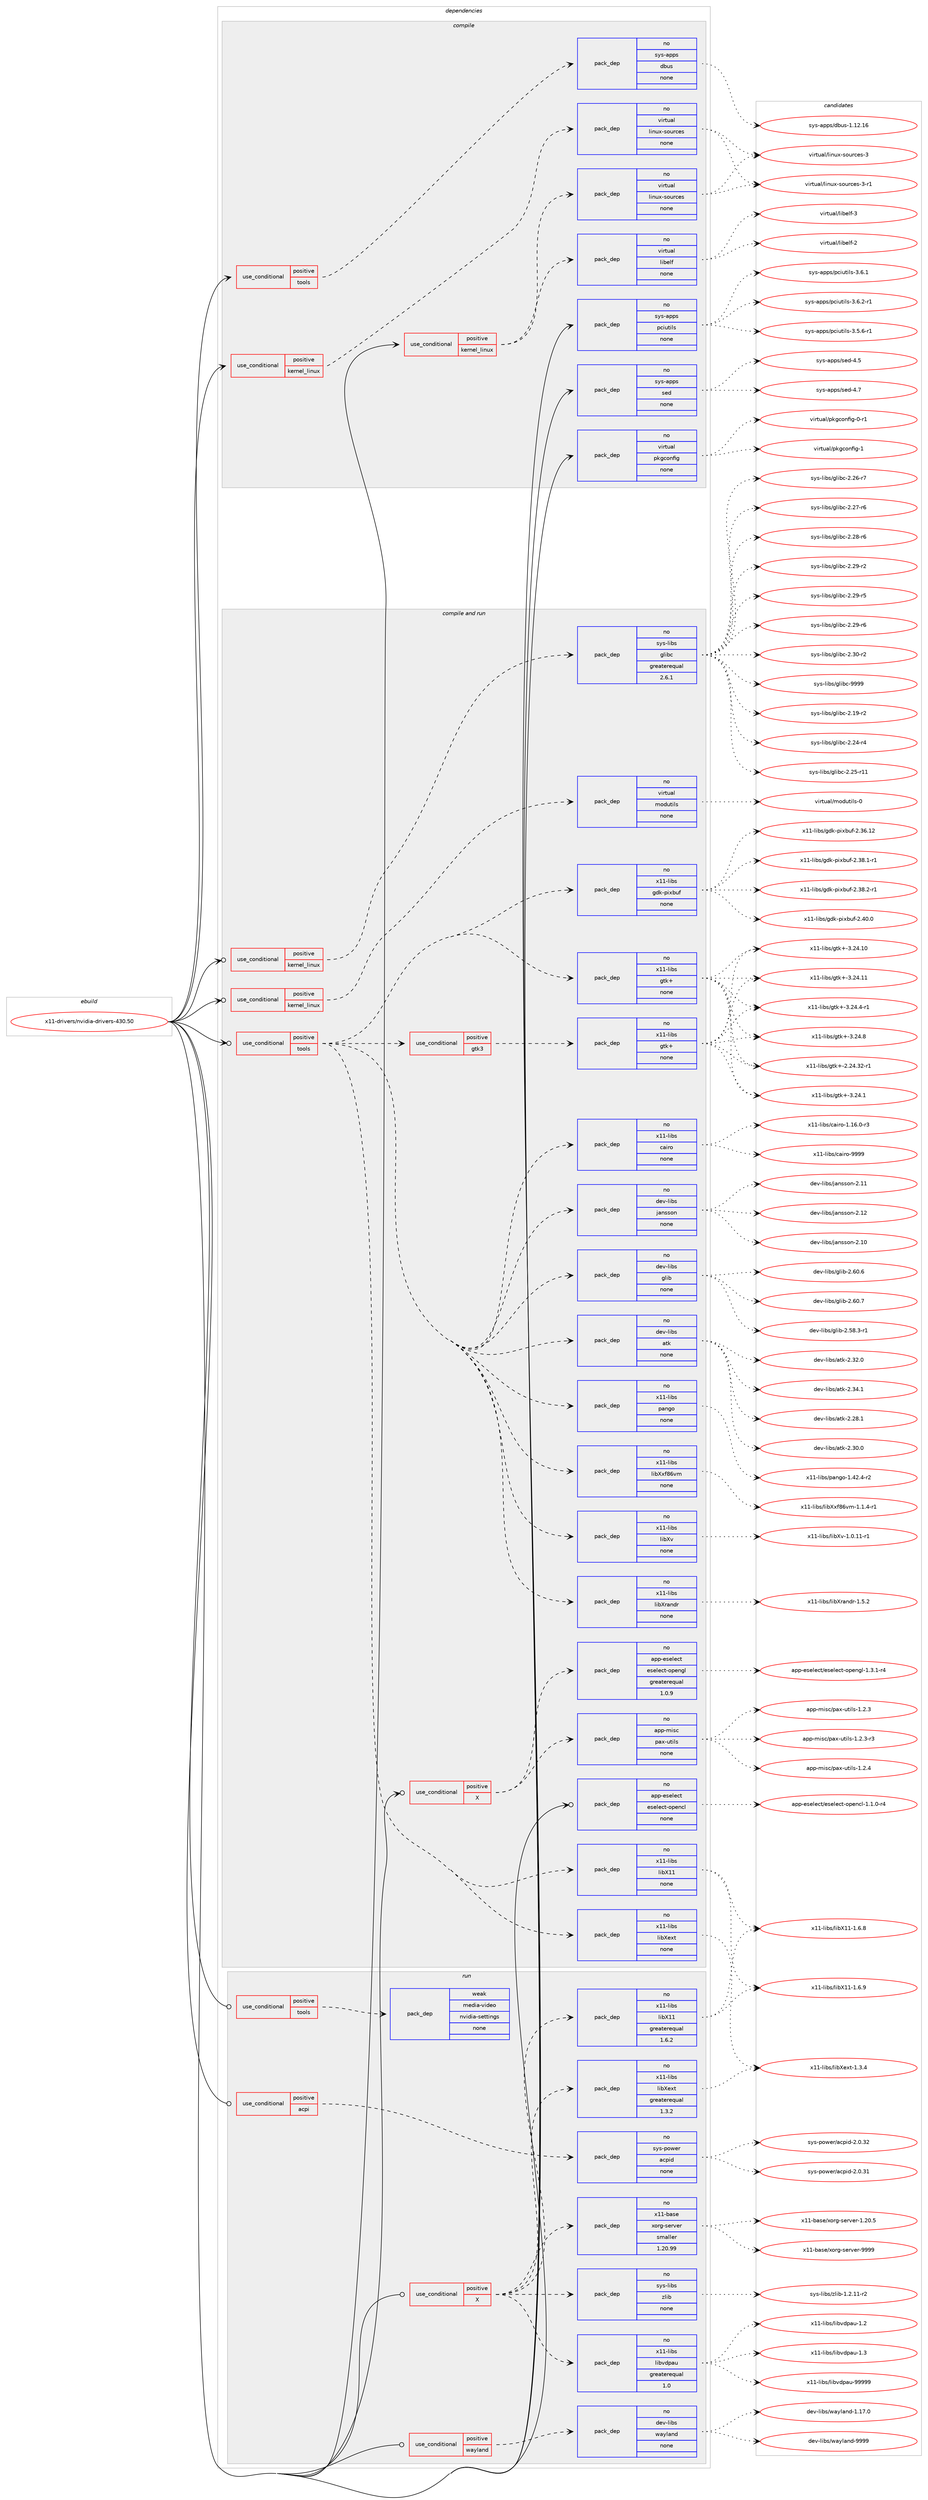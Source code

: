 digraph prolog {

# *************
# Graph options
# *************

newrank=true;
concentrate=true;
compound=true;
graph [rankdir=LR,fontname=Helvetica,fontsize=10,ranksep=1.5];#, ranksep=2.5, nodesep=0.2];
edge  [arrowhead=vee];
node  [fontname=Helvetica,fontsize=10];

# **********
# The ebuild
# **********

subgraph cluster_leftcol {
color=gray;
rank=same;
label=<<i>ebuild</i>>;
id [label="x11-drivers/nvidia-drivers-430.50", color=red, width=4, href="../x11-drivers/nvidia-drivers-430.50.svg"];
}

# ****************
# The dependencies
# ****************

subgraph cluster_midcol {
color=gray;
label=<<i>dependencies</i>>;
subgraph cluster_compile {
fillcolor="#eeeeee";
style=filled;
label=<<i>compile</i>>;
subgraph cond219020 {
dependency914006 [label=<<TABLE BORDER="0" CELLBORDER="1" CELLSPACING="0" CELLPADDING="4"><TR><TD ROWSPAN="3" CELLPADDING="10">use_conditional</TD></TR><TR><TD>positive</TD></TR><TR><TD>kernel_linux</TD></TR></TABLE>>, shape=none, color=red];
subgraph pack678482 {
dependency914007 [label=<<TABLE BORDER="0" CELLBORDER="1" CELLSPACING="0" CELLPADDING="4" WIDTH="220"><TR><TD ROWSPAN="6" CELLPADDING="30">pack_dep</TD></TR><TR><TD WIDTH="110">no</TD></TR><TR><TD>virtual</TD></TR><TR><TD>linux-sources</TD></TR><TR><TD>none</TD></TR><TR><TD></TD></TR></TABLE>>, shape=none, color=blue];
}
dependency914006:e -> dependency914007:w [weight=20,style="dashed",arrowhead="vee"];
}
id:e -> dependency914006:w [weight=20,style="solid",arrowhead="vee"];
subgraph cond219021 {
dependency914008 [label=<<TABLE BORDER="0" CELLBORDER="1" CELLSPACING="0" CELLPADDING="4"><TR><TD ROWSPAN="3" CELLPADDING="10">use_conditional</TD></TR><TR><TD>positive</TD></TR><TR><TD>kernel_linux</TD></TR></TABLE>>, shape=none, color=red];
subgraph pack678483 {
dependency914009 [label=<<TABLE BORDER="0" CELLBORDER="1" CELLSPACING="0" CELLPADDING="4" WIDTH="220"><TR><TD ROWSPAN="6" CELLPADDING="30">pack_dep</TD></TR><TR><TD WIDTH="110">no</TD></TR><TR><TD>virtual</TD></TR><TR><TD>linux-sources</TD></TR><TR><TD>none</TD></TR><TR><TD></TD></TR></TABLE>>, shape=none, color=blue];
}
dependency914008:e -> dependency914009:w [weight=20,style="dashed",arrowhead="vee"];
subgraph pack678484 {
dependency914010 [label=<<TABLE BORDER="0" CELLBORDER="1" CELLSPACING="0" CELLPADDING="4" WIDTH="220"><TR><TD ROWSPAN="6" CELLPADDING="30">pack_dep</TD></TR><TR><TD WIDTH="110">no</TD></TR><TR><TD>virtual</TD></TR><TR><TD>libelf</TD></TR><TR><TD>none</TD></TR><TR><TD></TD></TR></TABLE>>, shape=none, color=blue];
}
dependency914008:e -> dependency914010:w [weight=20,style="dashed",arrowhead="vee"];
}
id:e -> dependency914008:w [weight=20,style="solid",arrowhead="vee"];
subgraph cond219022 {
dependency914011 [label=<<TABLE BORDER="0" CELLBORDER="1" CELLSPACING="0" CELLPADDING="4"><TR><TD ROWSPAN="3" CELLPADDING="10">use_conditional</TD></TR><TR><TD>positive</TD></TR><TR><TD>tools</TD></TR></TABLE>>, shape=none, color=red];
subgraph pack678485 {
dependency914012 [label=<<TABLE BORDER="0" CELLBORDER="1" CELLSPACING="0" CELLPADDING="4" WIDTH="220"><TR><TD ROWSPAN="6" CELLPADDING="30">pack_dep</TD></TR><TR><TD WIDTH="110">no</TD></TR><TR><TD>sys-apps</TD></TR><TR><TD>dbus</TD></TR><TR><TD>none</TD></TR><TR><TD></TD></TR></TABLE>>, shape=none, color=blue];
}
dependency914011:e -> dependency914012:w [weight=20,style="dashed",arrowhead="vee"];
}
id:e -> dependency914011:w [weight=20,style="solid",arrowhead="vee"];
subgraph pack678486 {
dependency914013 [label=<<TABLE BORDER="0" CELLBORDER="1" CELLSPACING="0" CELLPADDING="4" WIDTH="220"><TR><TD ROWSPAN="6" CELLPADDING="30">pack_dep</TD></TR><TR><TD WIDTH="110">no</TD></TR><TR><TD>sys-apps</TD></TR><TR><TD>pciutils</TD></TR><TR><TD>none</TD></TR><TR><TD></TD></TR></TABLE>>, shape=none, color=blue];
}
id:e -> dependency914013:w [weight=20,style="solid",arrowhead="vee"];
subgraph pack678487 {
dependency914014 [label=<<TABLE BORDER="0" CELLBORDER="1" CELLSPACING="0" CELLPADDING="4" WIDTH="220"><TR><TD ROWSPAN="6" CELLPADDING="30">pack_dep</TD></TR><TR><TD WIDTH="110">no</TD></TR><TR><TD>sys-apps</TD></TR><TR><TD>sed</TD></TR><TR><TD>none</TD></TR><TR><TD></TD></TR></TABLE>>, shape=none, color=blue];
}
id:e -> dependency914014:w [weight=20,style="solid",arrowhead="vee"];
subgraph pack678488 {
dependency914015 [label=<<TABLE BORDER="0" CELLBORDER="1" CELLSPACING="0" CELLPADDING="4" WIDTH="220"><TR><TD ROWSPAN="6" CELLPADDING="30">pack_dep</TD></TR><TR><TD WIDTH="110">no</TD></TR><TR><TD>virtual</TD></TR><TR><TD>pkgconfig</TD></TR><TR><TD>none</TD></TR><TR><TD></TD></TR></TABLE>>, shape=none, color=blue];
}
id:e -> dependency914015:w [weight=20,style="solid",arrowhead="vee"];
}
subgraph cluster_compileandrun {
fillcolor="#eeeeee";
style=filled;
label=<<i>compile and run</i>>;
subgraph cond219023 {
dependency914016 [label=<<TABLE BORDER="0" CELLBORDER="1" CELLSPACING="0" CELLPADDING="4"><TR><TD ROWSPAN="3" CELLPADDING="10">use_conditional</TD></TR><TR><TD>positive</TD></TR><TR><TD>X</TD></TR></TABLE>>, shape=none, color=red];
subgraph pack678489 {
dependency914017 [label=<<TABLE BORDER="0" CELLBORDER="1" CELLSPACING="0" CELLPADDING="4" WIDTH="220"><TR><TD ROWSPAN="6" CELLPADDING="30">pack_dep</TD></TR><TR><TD WIDTH="110">no</TD></TR><TR><TD>app-eselect</TD></TR><TR><TD>eselect-opengl</TD></TR><TR><TD>greaterequal</TD></TR><TR><TD>1.0.9</TD></TR></TABLE>>, shape=none, color=blue];
}
dependency914016:e -> dependency914017:w [weight=20,style="dashed",arrowhead="vee"];
subgraph pack678490 {
dependency914018 [label=<<TABLE BORDER="0" CELLBORDER="1" CELLSPACING="0" CELLPADDING="4" WIDTH="220"><TR><TD ROWSPAN="6" CELLPADDING="30">pack_dep</TD></TR><TR><TD WIDTH="110">no</TD></TR><TR><TD>app-misc</TD></TR><TR><TD>pax-utils</TD></TR><TR><TD>none</TD></TR><TR><TD></TD></TR></TABLE>>, shape=none, color=blue];
}
dependency914016:e -> dependency914018:w [weight=20,style="dashed",arrowhead="vee"];
}
id:e -> dependency914016:w [weight=20,style="solid",arrowhead="odotvee"];
subgraph cond219024 {
dependency914019 [label=<<TABLE BORDER="0" CELLBORDER="1" CELLSPACING="0" CELLPADDING="4"><TR><TD ROWSPAN="3" CELLPADDING="10">use_conditional</TD></TR><TR><TD>positive</TD></TR><TR><TD>kernel_linux</TD></TR></TABLE>>, shape=none, color=red];
subgraph pack678491 {
dependency914020 [label=<<TABLE BORDER="0" CELLBORDER="1" CELLSPACING="0" CELLPADDING="4" WIDTH="220"><TR><TD ROWSPAN="6" CELLPADDING="30">pack_dep</TD></TR><TR><TD WIDTH="110">no</TD></TR><TR><TD>sys-libs</TD></TR><TR><TD>glibc</TD></TR><TR><TD>greaterequal</TD></TR><TR><TD>2.6.1</TD></TR></TABLE>>, shape=none, color=blue];
}
dependency914019:e -> dependency914020:w [weight=20,style="dashed",arrowhead="vee"];
}
id:e -> dependency914019:w [weight=20,style="solid",arrowhead="odotvee"];
subgraph cond219025 {
dependency914021 [label=<<TABLE BORDER="0" CELLBORDER="1" CELLSPACING="0" CELLPADDING="4"><TR><TD ROWSPAN="3" CELLPADDING="10">use_conditional</TD></TR><TR><TD>positive</TD></TR><TR><TD>kernel_linux</TD></TR></TABLE>>, shape=none, color=red];
subgraph pack678492 {
dependency914022 [label=<<TABLE BORDER="0" CELLBORDER="1" CELLSPACING="0" CELLPADDING="4" WIDTH="220"><TR><TD ROWSPAN="6" CELLPADDING="30">pack_dep</TD></TR><TR><TD WIDTH="110">no</TD></TR><TR><TD>virtual</TD></TR><TR><TD>modutils</TD></TR><TR><TD>none</TD></TR><TR><TD></TD></TR></TABLE>>, shape=none, color=blue];
}
dependency914021:e -> dependency914022:w [weight=20,style="dashed",arrowhead="vee"];
}
id:e -> dependency914021:w [weight=20,style="solid",arrowhead="odotvee"];
subgraph cond219026 {
dependency914023 [label=<<TABLE BORDER="0" CELLBORDER="1" CELLSPACING="0" CELLPADDING="4"><TR><TD ROWSPAN="3" CELLPADDING="10">use_conditional</TD></TR><TR><TD>positive</TD></TR><TR><TD>tools</TD></TR></TABLE>>, shape=none, color=red];
subgraph pack678493 {
dependency914024 [label=<<TABLE BORDER="0" CELLBORDER="1" CELLSPACING="0" CELLPADDING="4" WIDTH="220"><TR><TD ROWSPAN="6" CELLPADDING="30">pack_dep</TD></TR><TR><TD WIDTH="110">no</TD></TR><TR><TD>dev-libs</TD></TR><TR><TD>atk</TD></TR><TR><TD>none</TD></TR><TR><TD></TD></TR></TABLE>>, shape=none, color=blue];
}
dependency914023:e -> dependency914024:w [weight=20,style="dashed",arrowhead="vee"];
subgraph pack678494 {
dependency914025 [label=<<TABLE BORDER="0" CELLBORDER="1" CELLSPACING="0" CELLPADDING="4" WIDTH="220"><TR><TD ROWSPAN="6" CELLPADDING="30">pack_dep</TD></TR><TR><TD WIDTH="110">no</TD></TR><TR><TD>dev-libs</TD></TR><TR><TD>glib</TD></TR><TR><TD>none</TD></TR><TR><TD></TD></TR></TABLE>>, shape=none, color=blue];
}
dependency914023:e -> dependency914025:w [weight=20,style="dashed",arrowhead="vee"];
subgraph pack678495 {
dependency914026 [label=<<TABLE BORDER="0" CELLBORDER="1" CELLSPACING="0" CELLPADDING="4" WIDTH="220"><TR><TD ROWSPAN="6" CELLPADDING="30">pack_dep</TD></TR><TR><TD WIDTH="110">no</TD></TR><TR><TD>dev-libs</TD></TR><TR><TD>jansson</TD></TR><TR><TD>none</TD></TR><TR><TD></TD></TR></TABLE>>, shape=none, color=blue];
}
dependency914023:e -> dependency914026:w [weight=20,style="dashed",arrowhead="vee"];
subgraph cond219027 {
dependency914027 [label=<<TABLE BORDER="0" CELLBORDER="1" CELLSPACING="0" CELLPADDING="4"><TR><TD ROWSPAN="3" CELLPADDING="10">use_conditional</TD></TR><TR><TD>positive</TD></TR><TR><TD>gtk3</TD></TR></TABLE>>, shape=none, color=red];
subgraph pack678496 {
dependency914028 [label=<<TABLE BORDER="0" CELLBORDER="1" CELLSPACING="0" CELLPADDING="4" WIDTH="220"><TR><TD ROWSPAN="6" CELLPADDING="30">pack_dep</TD></TR><TR><TD WIDTH="110">no</TD></TR><TR><TD>x11-libs</TD></TR><TR><TD>gtk+</TD></TR><TR><TD>none</TD></TR><TR><TD></TD></TR></TABLE>>, shape=none, color=blue];
}
dependency914027:e -> dependency914028:w [weight=20,style="dashed",arrowhead="vee"];
}
dependency914023:e -> dependency914027:w [weight=20,style="dashed",arrowhead="vee"];
subgraph pack678497 {
dependency914029 [label=<<TABLE BORDER="0" CELLBORDER="1" CELLSPACING="0" CELLPADDING="4" WIDTH="220"><TR><TD ROWSPAN="6" CELLPADDING="30">pack_dep</TD></TR><TR><TD WIDTH="110">no</TD></TR><TR><TD>x11-libs</TD></TR><TR><TD>cairo</TD></TR><TR><TD>none</TD></TR><TR><TD></TD></TR></TABLE>>, shape=none, color=blue];
}
dependency914023:e -> dependency914029:w [weight=20,style="dashed",arrowhead="vee"];
subgraph pack678498 {
dependency914030 [label=<<TABLE BORDER="0" CELLBORDER="1" CELLSPACING="0" CELLPADDING="4" WIDTH="220"><TR><TD ROWSPAN="6" CELLPADDING="30">pack_dep</TD></TR><TR><TD WIDTH="110">no</TD></TR><TR><TD>x11-libs</TD></TR><TR><TD>gdk-pixbuf</TD></TR><TR><TD>none</TD></TR><TR><TD></TD></TR></TABLE>>, shape=none, color=blue];
}
dependency914023:e -> dependency914030:w [weight=20,style="dashed",arrowhead="vee"];
subgraph pack678499 {
dependency914031 [label=<<TABLE BORDER="0" CELLBORDER="1" CELLSPACING="0" CELLPADDING="4" WIDTH="220"><TR><TD ROWSPAN="6" CELLPADDING="30">pack_dep</TD></TR><TR><TD WIDTH="110">no</TD></TR><TR><TD>x11-libs</TD></TR><TR><TD>gtk+</TD></TR><TR><TD>none</TD></TR><TR><TD></TD></TR></TABLE>>, shape=none, color=blue];
}
dependency914023:e -> dependency914031:w [weight=20,style="dashed",arrowhead="vee"];
subgraph pack678500 {
dependency914032 [label=<<TABLE BORDER="0" CELLBORDER="1" CELLSPACING="0" CELLPADDING="4" WIDTH="220"><TR><TD ROWSPAN="6" CELLPADDING="30">pack_dep</TD></TR><TR><TD WIDTH="110">no</TD></TR><TR><TD>x11-libs</TD></TR><TR><TD>libX11</TD></TR><TR><TD>none</TD></TR><TR><TD></TD></TR></TABLE>>, shape=none, color=blue];
}
dependency914023:e -> dependency914032:w [weight=20,style="dashed",arrowhead="vee"];
subgraph pack678501 {
dependency914033 [label=<<TABLE BORDER="0" CELLBORDER="1" CELLSPACING="0" CELLPADDING="4" WIDTH="220"><TR><TD ROWSPAN="6" CELLPADDING="30">pack_dep</TD></TR><TR><TD WIDTH="110">no</TD></TR><TR><TD>x11-libs</TD></TR><TR><TD>libXext</TD></TR><TR><TD>none</TD></TR><TR><TD></TD></TR></TABLE>>, shape=none, color=blue];
}
dependency914023:e -> dependency914033:w [weight=20,style="dashed",arrowhead="vee"];
subgraph pack678502 {
dependency914034 [label=<<TABLE BORDER="0" CELLBORDER="1" CELLSPACING="0" CELLPADDING="4" WIDTH="220"><TR><TD ROWSPAN="6" CELLPADDING="30">pack_dep</TD></TR><TR><TD WIDTH="110">no</TD></TR><TR><TD>x11-libs</TD></TR><TR><TD>libXrandr</TD></TR><TR><TD>none</TD></TR><TR><TD></TD></TR></TABLE>>, shape=none, color=blue];
}
dependency914023:e -> dependency914034:w [weight=20,style="dashed",arrowhead="vee"];
subgraph pack678503 {
dependency914035 [label=<<TABLE BORDER="0" CELLBORDER="1" CELLSPACING="0" CELLPADDING="4" WIDTH="220"><TR><TD ROWSPAN="6" CELLPADDING="30">pack_dep</TD></TR><TR><TD WIDTH="110">no</TD></TR><TR><TD>x11-libs</TD></TR><TR><TD>libXv</TD></TR><TR><TD>none</TD></TR><TR><TD></TD></TR></TABLE>>, shape=none, color=blue];
}
dependency914023:e -> dependency914035:w [weight=20,style="dashed",arrowhead="vee"];
subgraph pack678504 {
dependency914036 [label=<<TABLE BORDER="0" CELLBORDER="1" CELLSPACING="0" CELLPADDING="4" WIDTH="220"><TR><TD ROWSPAN="6" CELLPADDING="30">pack_dep</TD></TR><TR><TD WIDTH="110">no</TD></TR><TR><TD>x11-libs</TD></TR><TR><TD>libXxf86vm</TD></TR><TR><TD>none</TD></TR><TR><TD></TD></TR></TABLE>>, shape=none, color=blue];
}
dependency914023:e -> dependency914036:w [weight=20,style="dashed",arrowhead="vee"];
subgraph pack678505 {
dependency914037 [label=<<TABLE BORDER="0" CELLBORDER="1" CELLSPACING="0" CELLPADDING="4" WIDTH="220"><TR><TD ROWSPAN="6" CELLPADDING="30">pack_dep</TD></TR><TR><TD WIDTH="110">no</TD></TR><TR><TD>x11-libs</TD></TR><TR><TD>pango</TD></TR><TR><TD>none</TD></TR><TR><TD></TD></TR></TABLE>>, shape=none, color=blue];
}
dependency914023:e -> dependency914037:w [weight=20,style="dashed",arrowhead="vee"];
}
id:e -> dependency914023:w [weight=20,style="solid",arrowhead="odotvee"];
subgraph pack678506 {
dependency914038 [label=<<TABLE BORDER="0" CELLBORDER="1" CELLSPACING="0" CELLPADDING="4" WIDTH="220"><TR><TD ROWSPAN="6" CELLPADDING="30">pack_dep</TD></TR><TR><TD WIDTH="110">no</TD></TR><TR><TD>app-eselect</TD></TR><TR><TD>eselect-opencl</TD></TR><TR><TD>none</TD></TR><TR><TD></TD></TR></TABLE>>, shape=none, color=blue];
}
id:e -> dependency914038:w [weight=20,style="solid",arrowhead="odotvee"];
}
subgraph cluster_run {
fillcolor="#eeeeee";
style=filled;
label=<<i>run</i>>;
subgraph cond219028 {
dependency914039 [label=<<TABLE BORDER="0" CELLBORDER="1" CELLSPACING="0" CELLPADDING="4"><TR><TD ROWSPAN="3" CELLPADDING="10">use_conditional</TD></TR><TR><TD>positive</TD></TR><TR><TD>X</TD></TR></TABLE>>, shape=none, color=red];
subgraph pack678507 {
dependency914040 [label=<<TABLE BORDER="0" CELLBORDER="1" CELLSPACING="0" CELLPADDING="4" WIDTH="220"><TR><TD ROWSPAN="6" CELLPADDING="30">pack_dep</TD></TR><TR><TD WIDTH="110">no</TD></TR><TR><TD>x11-base</TD></TR><TR><TD>xorg-server</TD></TR><TR><TD>smaller</TD></TR><TR><TD>1.20.99</TD></TR></TABLE>>, shape=none, color=blue];
}
dependency914039:e -> dependency914040:w [weight=20,style="dashed",arrowhead="vee"];
subgraph pack678508 {
dependency914041 [label=<<TABLE BORDER="0" CELLBORDER="1" CELLSPACING="0" CELLPADDING="4" WIDTH="220"><TR><TD ROWSPAN="6" CELLPADDING="30">pack_dep</TD></TR><TR><TD WIDTH="110">no</TD></TR><TR><TD>x11-libs</TD></TR><TR><TD>libX11</TD></TR><TR><TD>greaterequal</TD></TR><TR><TD>1.6.2</TD></TR></TABLE>>, shape=none, color=blue];
}
dependency914039:e -> dependency914041:w [weight=20,style="dashed",arrowhead="vee"];
subgraph pack678509 {
dependency914042 [label=<<TABLE BORDER="0" CELLBORDER="1" CELLSPACING="0" CELLPADDING="4" WIDTH="220"><TR><TD ROWSPAN="6" CELLPADDING="30">pack_dep</TD></TR><TR><TD WIDTH="110">no</TD></TR><TR><TD>x11-libs</TD></TR><TR><TD>libXext</TD></TR><TR><TD>greaterequal</TD></TR><TR><TD>1.3.2</TD></TR></TABLE>>, shape=none, color=blue];
}
dependency914039:e -> dependency914042:w [weight=20,style="dashed",arrowhead="vee"];
subgraph pack678510 {
dependency914043 [label=<<TABLE BORDER="0" CELLBORDER="1" CELLSPACING="0" CELLPADDING="4" WIDTH="220"><TR><TD ROWSPAN="6" CELLPADDING="30">pack_dep</TD></TR><TR><TD WIDTH="110">no</TD></TR><TR><TD>x11-libs</TD></TR><TR><TD>libvdpau</TD></TR><TR><TD>greaterequal</TD></TR><TR><TD>1.0</TD></TR></TABLE>>, shape=none, color=blue];
}
dependency914039:e -> dependency914043:w [weight=20,style="dashed",arrowhead="vee"];
subgraph pack678511 {
dependency914044 [label=<<TABLE BORDER="0" CELLBORDER="1" CELLSPACING="0" CELLPADDING="4" WIDTH="220"><TR><TD ROWSPAN="6" CELLPADDING="30">pack_dep</TD></TR><TR><TD WIDTH="110">no</TD></TR><TR><TD>sys-libs</TD></TR><TR><TD>zlib</TD></TR><TR><TD>none</TD></TR><TR><TD></TD></TR></TABLE>>, shape=none, color=blue];
}
dependency914039:e -> dependency914044:w [weight=20,style="dashed",arrowhead="vee"];
}
id:e -> dependency914039:w [weight=20,style="solid",arrowhead="odot"];
subgraph cond219029 {
dependency914045 [label=<<TABLE BORDER="0" CELLBORDER="1" CELLSPACING="0" CELLPADDING="4"><TR><TD ROWSPAN="3" CELLPADDING="10">use_conditional</TD></TR><TR><TD>positive</TD></TR><TR><TD>acpi</TD></TR></TABLE>>, shape=none, color=red];
subgraph pack678512 {
dependency914046 [label=<<TABLE BORDER="0" CELLBORDER="1" CELLSPACING="0" CELLPADDING="4" WIDTH="220"><TR><TD ROWSPAN="6" CELLPADDING="30">pack_dep</TD></TR><TR><TD WIDTH="110">no</TD></TR><TR><TD>sys-power</TD></TR><TR><TD>acpid</TD></TR><TR><TD>none</TD></TR><TR><TD></TD></TR></TABLE>>, shape=none, color=blue];
}
dependency914045:e -> dependency914046:w [weight=20,style="dashed",arrowhead="vee"];
}
id:e -> dependency914045:w [weight=20,style="solid",arrowhead="odot"];
subgraph cond219030 {
dependency914047 [label=<<TABLE BORDER="0" CELLBORDER="1" CELLSPACING="0" CELLPADDING="4"><TR><TD ROWSPAN="3" CELLPADDING="10">use_conditional</TD></TR><TR><TD>positive</TD></TR><TR><TD>tools</TD></TR></TABLE>>, shape=none, color=red];
subgraph pack678513 {
dependency914048 [label=<<TABLE BORDER="0" CELLBORDER="1" CELLSPACING="0" CELLPADDING="4" WIDTH="220"><TR><TD ROWSPAN="6" CELLPADDING="30">pack_dep</TD></TR><TR><TD WIDTH="110">weak</TD></TR><TR><TD>media-video</TD></TR><TR><TD>nvidia-settings</TD></TR><TR><TD>none</TD></TR><TR><TD></TD></TR></TABLE>>, shape=none, color=blue];
}
dependency914047:e -> dependency914048:w [weight=20,style="dashed",arrowhead="vee"];
}
id:e -> dependency914047:w [weight=20,style="solid",arrowhead="odot"];
subgraph cond219031 {
dependency914049 [label=<<TABLE BORDER="0" CELLBORDER="1" CELLSPACING="0" CELLPADDING="4"><TR><TD ROWSPAN="3" CELLPADDING="10">use_conditional</TD></TR><TR><TD>positive</TD></TR><TR><TD>wayland</TD></TR></TABLE>>, shape=none, color=red];
subgraph pack678514 {
dependency914050 [label=<<TABLE BORDER="0" CELLBORDER="1" CELLSPACING="0" CELLPADDING="4" WIDTH="220"><TR><TD ROWSPAN="6" CELLPADDING="30">pack_dep</TD></TR><TR><TD WIDTH="110">no</TD></TR><TR><TD>dev-libs</TD></TR><TR><TD>wayland</TD></TR><TR><TD>none</TD></TR><TR><TD></TD></TR></TABLE>>, shape=none, color=blue];
}
dependency914049:e -> dependency914050:w [weight=20,style="dashed",arrowhead="vee"];
}
id:e -> dependency914049:w [weight=20,style="solid",arrowhead="odot"];
}
}

# **************
# The candidates
# **************

subgraph cluster_choices {
rank=same;
color=gray;
label=<<i>candidates</i>>;

subgraph choice678482 {
color=black;
nodesep=1;
choice118105114116117971084710810511011712045115111117114991011154551 [label="virtual/linux-sources-3", color=red, width=4,href="../virtual/linux-sources-3.svg"];
choice1181051141161179710847108105110117120451151111171149910111545514511449 [label="virtual/linux-sources-3-r1", color=red, width=4,href="../virtual/linux-sources-3-r1.svg"];
dependency914007:e -> choice118105114116117971084710810511011712045115111117114991011154551:w [style=dotted,weight="100"];
dependency914007:e -> choice1181051141161179710847108105110117120451151111171149910111545514511449:w [style=dotted,weight="100"];
}
subgraph choice678483 {
color=black;
nodesep=1;
choice118105114116117971084710810511011712045115111117114991011154551 [label="virtual/linux-sources-3", color=red, width=4,href="../virtual/linux-sources-3.svg"];
choice1181051141161179710847108105110117120451151111171149910111545514511449 [label="virtual/linux-sources-3-r1", color=red, width=4,href="../virtual/linux-sources-3-r1.svg"];
dependency914009:e -> choice118105114116117971084710810511011712045115111117114991011154551:w [style=dotted,weight="100"];
dependency914009:e -> choice1181051141161179710847108105110117120451151111171149910111545514511449:w [style=dotted,weight="100"];
}
subgraph choice678484 {
color=black;
nodesep=1;
choice1181051141161179710847108105981011081024550 [label="virtual/libelf-2", color=red, width=4,href="../virtual/libelf-2.svg"];
choice1181051141161179710847108105981011081024551 [label="virtual/libelf-3", color=red, width=4,href="../virtual/libelf-3.svg"];
dependency914010:e -> choice1181051141161179710847108105981011081024550:w [style=dotted,weight="100"];
dependency914010:e -> choice1181051141161179710847108105981011081024551:w [style=dotted,weight="100"];
}
subgraph choice678485 {
color=black;
nodesep=1;
choice115121115459711211211547100981171154549464950464954 [label="sys-apps/dbus-1.12.16", color=red, width=4,href="../sys-apps/dbus-1.12.16.svg"];
dependency914012:e -> choice115121115459711211211547100981171154549464950464954:w [style=dotted,weight="100"];
}
subgraph choice678486 {
color=black;
nodesep=1;
choice115121115459711211211547112991051171161051081154551465346544511449 [label="sys-apps/pciutils-3.5.6-r1", color=red, width=4,href="../sys-apps/pciutils-3.5.6-r1.svg"];
choice11512111545971121121154711299105117116105108115455146544649 [label="sys-apps/pciutils-3.6.1", color=red, width=4,href="../sys-apps/pciutils-3.6.1.svg"];
choice115121115459711211211547112991051171161051081154551465446504511449 [label="sys-apps/pciutils-3.6.2-r1", color=red, width=4,href="../sys-apps/pciutils-3.6.2-r1.svg"];
dependency914013:e -> choice115121115459711211211547112991051171161051081154551465346544511449:w [style=dotted,weight="100"];
dependency914013:e -> choice11512111545971121121154711299105117116105108115455146544649:w [style=dotted,weight="100"];
dependency914013:e -> choice115121115459711211211547112991051171161051081154551465446504511449:w [style=dotted,weight="100"];
}
subgraph choice678487 {
color=black;
nodesep=1;
choice11512111545971121121154711510110045524653 [label="sys-apps/sed-4.5", color=red, width=4,href="../sys-apps/sed-4.5.svg"];
choice11512111545971121121154711510110045524655 [label="sys-apps/sed-4.7", color=red, width=4,href="../sys-apps/sed-4.7.svg"];
dependency914014:e -> choice11512111545971121121154711510110045524653:w [style=dotted,weight="100"];
dependency914014:e -> choice11512111545971121121154711510110045524655:w [style=dotted,weight="100"];
}
subgraph choice678488 {
color=black;
nodesep=1;
choice11810511411611797108471121071039911111010210510345484511449 [label="virtual/pkgconfig-0-r1", color=red, width=4,href="../virtual/pkgconfig-0-r1.svg"];
choice1181051141161179710847112107103991111101021051034549 [label="virtual/pkgconfig-1", color=red, width=4,href="../virtual/pkgconfig-1.svg"];
dependency914015:e -> choice11810511411611797108471121071039911111010210510345484511449:w [style=dotted,weight="100"];
dependency914015:e -> choice1181051141161179710847112107103991111101021051034549:w [style=dotted,weight="100"];
}
subgraph choice678489 {
color=black;
nodesep=1;
choice9711211245101115101108101991164710111510110810199116451111121011101031084549465146494511452 [label="app-eselect/eselect-opengl-1.3.1-r4", color=red, width=4,href="../app-eselect/eselect-opengl-1.3.1-r4.svg"];
dependency914017:e -> choice9711211245101115101108101991164710111510110810199116451111121011101031084549465146494511452:w [style=dotted,weight="100"];
}
subgraph choice678490 {
color=black;
nodesep=1;
choice971121124510910511599471129712045117116105108115454946504651 [label="app-misc/pax-utils-1.2.3", color=red, width=4,href="../app-misc/pax-utils-1.2.3.svg"];
choice9711211245109105115994711297120451171161051081154549465046514511451 [label="app-misc/pax-utils-1.2.3-r3", color=red, width=4,href="../app-misc/pax-utils-1.2.3-r3.svg"];
choice971121124510910511599471129712045117116105108115454946504652 [label="app-misc/pax-utils-1.2.4", color=red, width=4,href="../app-misc/pax-utils-1.2.4.svg"];
dependency914018:e -> choice971121124510910511599471129712045117116105108115454946504651:w [style=dotted,weight="100"];
dependency914018:e -> choice9711211245109105115994711297120451171161051081154549465046514511451:w [style=dotted,weight="100"];
dependency914018:e -> choice971121124510910511599471129712045117116105108115454946504652:w [style=dotted,weight="100"];
}
subgraph choice678491 {
color=black;
nodesep=1;
choice115121115451081059811547103108105989945504649574511450 [label="sys-libs/glibc-2.19-r2", color=red, width=4,href="../sys-libs/glibc-2.19-r2.svg"];
choice115121115451081059811547103108105989945504650524511452 [label="sys-libs/glibc-2.24-r4", color=red, width=4,href="../sys-libs/glibc-2.24-r4.svg"];
choice11512111545108105981154710310810598994550465053451144949 [label="sys-libs/glibc-2.25-r11", color=red, width=4,href="../sys-libs/glibc-2.25-r11.svg"];
choice115121115451081059811547103108105989945504650544511455 [label="sys-libs/glibc-2.26-r7", color=red, width=4,href="../sys-libs/glibc-2.26-r7.svg"];
choice115121115451081059811547103108105989945504650554511454 [label="sys-libs/glibc-2.27-r6", color=red, width=4,href="../sys-libs/glibc-2.27-r6.svg"];
choice115121115451081059811547103108105989945504650564511454 [label="sys-libs/glibc-2.28-r6", color=red, width=4,href="../sys-libs/glibc-2.28-r6.svg"];
choice115121115451081059811547103108105989945504650574511450 [label="sys-libs/glibc-2.29-r2", color=red, width=4,href="../sys-libs/glibc-2.29-r2.svg"];
choice115121115451081059811547103108105989945504650574511453 [label="sys-libs/glibc-2.29-r5", color=red, width=4,href="../sys-libs/glibc-2.29-r5.svg"];
choice115121115451081059811547103108105989945504650574511454 [label="sys-libs/glibc-2.29-r6", color=red, width=4,href="../sys-libs/glibc-2.29-r6.svg"];
choice115121115451081059811547103108105989945504651484511450 [label="sys-libs/glibc-2.30-r2", color=red, width=4,href="../sys-libs/glibc-2.30-r2.svg"];
choice11512111545108105981154710310810598994557575757 [label="sys-libs/glibc-9999", color=red, width=4,href="../sys-libs/glibc-9999.svg"];
dependency914020:e -> choice115121115451081059811547103108105989945504649574511450:w [style=dotted,weight="100"];
dependency914020:e -> choice115121115451081059811547103108105989945504650524511452:w [style=dotted,weight="100"];
dependency914020:e -> choice11512111545108105981154710310810598994550465053451144949:w [style=dotted,weight="100"];
dependency914020:e -> choice115121115451081059811547103108105989945504650544511455:w [style=dotted,weight="100"];
dependency914020:e -> choice115121115451081059811547103108105989945504650554511454:w [style=dotted,weight="100"];
dependency914020:e -> choice115121115451081059811547103108105989945504650564511454:w [style=dotted,weight="100"];
dependency914020:e -> choice115121115451081059811547103108105989945504650574511450:w [style=dotted,weight="100"];
dependency914020:e -> choice115121115451081059811547103108105989945504650574511453:w [style=dotted,weight="100"];
dependency914020:e -> choice115121115451081059811547103108105989945504650574511454:w [style=dotted,weight="100"];
dependency914020:e -> choice115121115451081059811547103108105989945504651484511450:w [style=dotted,weight="100"];
dependency914020:e -> choice11512111545108105981154710310810598994557575757:w [style=dotted,weight="100"];
}
subgraph choice678492 {
color=black;
nodesep=1;
choice11810511411611797108471091111001171161051081154548 [label="virtual/modutils-0", color=red, width=4,href="../virtual/modutils-0.svg"];
dependency914022:e -> choice11810511411611797108471091111001171161051081154548:w [style=dotted,weight="100"];
}
subgraph choice678493 {
color=black;
nodesep=1;
choice1001011184510810598115479711610745504650564649 [label="dev-libs/atk-2.28.1", color=red, width=4,href="../dev-libs/atk-2.28.1.svg"];
choice1001011184510810598115479711610745504651484648 [label="dev-libs/atk-2.30.0", color=red, width=4,href="../dev-libs/atk-2.30.0.svg"];
choice1001011184510810598115479711610745504651504648 [label="dev-libs/atk-2.32.0", color=red, width=4,href="../dev-libs/atk-2.32.0.svg"];
choice1001011184510810598115479711610745504651524649 [label="dev-libs/atk-2.34.1", color=red, width=4,href="../dev-libs/atk-2.34.1.svg"];
dependency914024:e -> choice1001011184510810598115479711610745504650564649:w [style=dotted,weight="100"];
dependency914024:e -> choice1001011184510810598115479711610745504651484648:w [style=dotted,weight="100"];
dependency914024:e -> choice1001011184510810598115479711610745504651504648:w [style=dotted,weight="100"];
dependency914024:e -> choice1001011184510810598115479711610745504651524649:w [style=dotted,weight="100"];
}
subgraph choice678494 {
color=black;
nodesep=1;
choice10010111845108105981154710310810598455046535646514511449 [label="dev-libs/glib-2.58.3-r1", color=red, width=4,href="../dev-libs/glib-2.58.3-r1.svg"];
choice1001011184510810598115471031081059845504654484654 [label="dev-libs/glib-2.60.6", color=red, width=4,href="../dev-libs/glib-2.60.6.svg"];
choice1001011184510810598115471031081059845504654484655 [label="dev-libs/glib-2.60.7", color=red, width=4,href="../dev-libs/glib-2.60.7.svg"];
dependency914025:e -> choice10010111845108105981154710310810598455046535646514511449:w [style=dotted,weight="100"];
dependency914025:e -> choice1001011184510810598115471031081059845504654484654:w [style=dotted,weight="100"];
dependency914025:e -> choice1001011184510810598115471031081059845504654484655:w [style=dotted,weight="100"];
}
subgraph choice678495 {
color=black;
nodesep=1;
choice100101118451081059811547106971101151151111104550464948 [label="dev-libs/jansson-2.10", color=red, width=4,href="../dev-libs/jansson-2.10.svg"];
choice100101118451081059811547106971101151151111104550464949 [label="dev-libs/jansson-2.11", color=red, width=4,href="../dev-libs/jansson-2.11.svg"];
choice100101118451081059811547106971101151151111104550464950 [label="dev-libs/jansson-2.12", color=red, width=4,href="../dev-libs/jansson-2.12.svg"];
dependency914026:e -> choice100101118451081059811547106971101151151111104550464948:w [style=dotted,weight="100"];
dependency914026:e -> choice100101118451081059811547106971101151151111104550464949:w [style=dotted,weight="100"];
dependency914026:e -> choice100101118451081059811547106971101151151111104550464950:w [style=dotted,weight="100"];
}
subgraph choice678496 {
color=black;
nodesep=1;
choice12049494510810598115471031161074345504650524651504511449 [label="x11-libs/gtk+-2.24.32-r1", color=red, width=4,href="../x11-libs/gtk+-2.24.32-r1.svg"];
choice12049494510810598115471031161074345514650524649 [label="x11-libs/gtk+-3.24.1", color=red, width=4,href="../x11-libs/gtk+-3.24.1.svg"];
choice1204949451081059811547103116107434551465052464948 [label="x11-libs/gtk+-3.24.10", color=red, width=4,href="../x11-libs/gtk+-3.24.10.svg"];
choice1204949451081059811547103116107434551465052464949 [label="x11-libs/gtk+-3.24.11", color=red, width=4,href="../x11-libs/gtk+-3.24.11.svg"];
choice120494945108105981154710311610743455146505246524511449 [label="x11-libs/gtk+-3.24.4-r1", color=red, width=4,href="../x11-libs/gtk+-3.24.4-r1.svg"];
choice12049494510810598115471031161074345514650524656 [label="x11-libs/gtk+-3.24.8", color=red, width=4,href="../x11-libs/gtk+-3.24.8.svg"];
dependency914028:e -> choice12049494510810598115471031161074345504650524651504511449:w [style=dotted,weight="100"];
dependency914028:e -> choice12049494510810598115471031161074345514650524649:w [style=dotted,weight="100"];
dependency914028:e -> choice1204949451081059811547103116107434551465052464948:w [style=dotted,weight="100"];
dependency914028:e -> choice1204949451081059811547103116107434551465052464949:w [style=dotted,weight="100"];
dependency914028:e -> choice120494945108105981154710311610743455146505246524511449:w [style=dotted,weight="100"];
dependency914028:e -> choice12049494510810598115471031161074345514650524656:w [style=dotted,weight="100"];
}
subgraph choice678497 {
color=black;
nodesep=1;
choice12049494510810598115479997105114111454946495446484511451 [label="x11-libs/cairo-1.16.0-r3", color=red, width=4,href="../x11-libs/cairo-1.16.0-r3.svg"];
choice120494945108105981154799971051141114557575757 [label="x11-libs/cairo-9999", color=red, width=4,href="../x11-libs/cairo-9999.svg"];
dependency914029:e -> choice12049494510810598115479997105114111454946495446484511451:w [style=dotted,weight="100"];
dependency914029:e -> choice120494945108105981154799971051141114557575757:w [style=dotted,weight="100"];
}
subgraph choice678498 {
color=black;
nodesep=1;
choice120494945108105981154710310010745112105120981171024550465154464950 [label="x11-libs/gdk-pixbuf-2.36.12", color=red, width=4,href="../x11-libs/gdk-pixbuf-2.36.12.svg"];
choice12049494510810598115471031001074511210512098117102455046515646494511449 [label="x11-libs/gdk-pixbuf-2.38.1-r1", color=red, width=4,href="../x11-libs/gdk-pixbuf-2.38.1-r1.svg"];
choice12049494510810598115471031001074511210512098117102455046515646504511449 [label="x11-libs/gdk-pixbuf-2.38.2-r1", color=red, width=4,href="../x11-libs/gdk-pixbuf-2.38.2-r1.svg"];
choice1204949451081059811547103100107451121051209811710245504652484648 [label="x11-libs/gdk-pixbuf-2.40.0", color=red, width=4,href="../x11-libs/gdk-pixbuf-2.40.0.svg"];
dependency914030:e -> choice120494945108105981154710310010745112105120981171024550465154464950:w [style=dotted,weight="100"];
dependency914030:e -> choice12049494510810598115471031001074511210512098117102455046515646494511449:w [style=dotted,weight="100"];
dependency914030:e -> choice12049494510810598115471031001074511210512098117102455046515646504511449:w [style=dotted,weight="100"];
dependency914030:e -> choice1204949451081059811547103100107451121051209811710245504652484648:w [style=dotted,weight="100"];
}
subgraph choice678499 {
color=black;
nodesep=1;
choice12049494510810598115471031161074345504650524651504511449 [label="x11-libs/gtk+-2.24.32-r1", color=red, width=4,href="../x11-libs/gtk+-2.24.32-r1.svg"];
choice12049494510810598115471031161074345514650524649 [label="x11-libs/gtk+-3.24.1", color=red, width=4,href="../x11-libs/gtk+-3.24.1.svg"];
choice1204949451081059811547103116107434551465052464948 [label="x11-libs/gtk+-3.24.10", color=red, width=4,href="../x11-libs/gtk+-3.24.10.svg"];
choice1204949451081059811547103116107434551465052464949 [label="x11-libs/gtk+-3.24.11", color=red, width=4,href="../x11-libs/gtk+-3.24.11.svg"];
choice120494945108105981154710311610743455146505246524511449 [label="x11-libs/gtk+-3.24.4-r1", color=red, width=4,href="../x11-libs/gtk+-3.24.4-r1.svg"];
choice12049494510810598115471031161074345514650524656 [label="x11-libs/gtk+-3.24.8", color=red, width=4,href="../x11-libs/gtk+-3.24.8.svg"];
dependency914031:e -> choice12049494510810598115471031161074345504650524651504511449:w [style=dotted,weight="100"];
dependency914031:e -> choice12049494510810598115471031161074345514650524649:w [style=dotted,weight="100"];
dependency914031:e -> choice1204949451081059811547103116107434551465052464948:w [style=dotted,weight="100"];
dependency914031:e -> choice1204949451081059811547103116107434551465052464949:w [style=dotted,weight="100"];
dependency914031:e -> choice120494945108105981154710311610743455146505246524511449:w [style=dotted,weight="100"];
dependency914031:e -> choice12049494510810598115471031161074345514650524656:w [style=dotted,weight="100"];
}
subgraph choice678500 {
color=black;
nodesep=1;
choice120494945108105981154710810598884949454946544656 [label="x11-libs/libX11-1.6.8", color=red, width=4,href="../x11-libs/libX11-1.6.8.svg"];
choice120494945108105981154710810598884949454946544657 [label="x11-libs/libX11-1.6.9", color=red, width=4,href="../x11-libs/libX11-1.6.9.svg"];
dependency914032:e -> choice120494945108105981154710810598884949454946544656:w [style=dotted,weight="100"];
dependency914032:e -> choice120494945108105981154710810598884949454946544657:w [style=dotted,weight="100"];
}
subgraph choice678501 {
color=black;
nodesep=1;
choice12049494510810598115471081059888101120116454946514652 [label="x11-libs/libXext-1.3.4", color=red, width=4,href="../x11-libs/libXext-1.3.4.svg"];
dependency914033:e -> choice12049494510810598115471081059888101120116454946514652:w [style=dotted,weight="100"];
}
subgraph choice678502 {
color=black;
nodesep=1;
choice1204949451081059811547108105988811497110100114454946534650 [label="x11-libs/libXrandr-1.5.2", color=red, width=4,href="../x11-libs/libXrandr-1.5.2.svg"];
dependency914034:e -> choice1204949451081059811547108105988811497110100114454946534650:w [style=dotted,weight="100"];
}
subgraph choice678503 {
color=black;
nodesep=1;
choice12049494510810598115471081059888118454946484649494511449 [label="x11-libs/libXv-1.0.11-r1", color=red, width=4,href="../x11-libs/libXv-1.0.11-r1.svg"];
dependency914035:e -> choice12049494510810598115471081059888118454946484649494511449:w [style=dotted,weight="100"];
}
subgraph choice678504 {
color=black;
nodesep=1;
choice1204949451081059811547108105988812010256541181094549464946524511449 [label="x11-libs/libXxf86vm-1.1.4-r1", color=red, width=4,href="../x11-libs/libXxf86vm-1.1.4-r1.svg"];
dependency914036:e -> choice1204949451081059811547108105988812010256541181094549464946524511449:w [style=dotted,weight="100"];
}
subgraph choice678505 {
color=black;
nodesep=1;
choice120494945108105981154711297110103111454946525046524511450 [label="x11-libs/pango-1.42.4-r2", color=red, width=4,href="../x11-libs/pango-1.42.4-r2.svg"];
dependency914037:e -> choice120494945108105981154711297110103111454946525046524511450:w [style=dotted,weight="100"];
}
subgraph choice678506 {
color=black;
nodesep=1;
choice971121124510111510110810199116471011151011081019911645111112101110991084549464946484511452 [label="app-eselect/eselect-opencl-1.1.0-r4", color=red, width=4,href="../app-eselect/eselect-opencl-1.1.0-r4.svg"];
dependency914038:e -> choice971121124510111510110810199116471011151011081019911645111112101110991084549464946484511452:w [style=dotted,weight="100"];
}
subgraph choice678507 {
color=black;
nodesep=1;
choice1204949459897115101471201111141034511510111411810111445494650484653 [label="x11-base/xorg-server-1.20.5", color=red, width=4,href="../x11-base/xorg-server-1.20.5.svg"];
choice120494945989711510147120111114103451151011141181011144557575757 [label="x11-base/xorg-server-9999", color=red, width=4,href="../x11-base/xorg-server-9999.svg"];
dependency914040:e -> choice1204949459897115101471201111141034511510111411810111445494650484653:w [style=dotted,weight="100"];
dependency914040:e -> choice120494945989711510147120111114103451151011141181011144557575757:w [style=dotted,weight="100"];
}
subgraph choice678508 {
color=black;
nodesep=1;
choice120494945108105981154710810598884949454946544656 [label="x11-libs/libX11-1.6.8", color=red, width=4,href="../x11-libs/libX11-1.6.8.svg"];
choice120494945108105981154710810598884949454946544657 [label="x11-libs/libX11-1.6.9", color=red, width=4,href="../x11-libs/libX11-1.6.9.svg"];
dependency914041:e -> choice120494945108105981154710810598884949454946544656:w [style=dotted,weight="100"];
dependency914041:e -> choice120494945108105981154710810598884949454946544657:w [style=dotted,weight="100"];
}
subgraph choice678509 {
color=black;
nodesep=1;
choice12049494510810598115471081059888101120116454946514652 [label="x11-libs/libXext-1.3.4", color=red, width=4,href="../x11-libs/libXext-1.3.4.svg"];
dependency914042:e -> choice12049494510810598115471081059888101120116454946514652:w [style=dotted,weight="100"];
}
subgraph choice678510 {
color=black;
nodesep=1;
choice1204949451081059811547108105981181001129711745494650 [label="x11-libs/libvdpau-1.2", color=red, width=4,href="../x11-libs/libvdpau-1.2.svg"];
choice1204949451081059811547108105981181001129711745494651 [label="x11-libs/libvdpau-1.3", color=red, width=4,href="../x11-libs/libvdpau-1.3.svg"];
choice12049494510810598115471081059811810011297117455757575757 [label="x11-libs/libvdpau-99999", color=red, width=4,href="../x11-libs/libvdpau-99999.svg"];
dependency914043:e -> choice1204949451081059811547108105981181001129711745494650:w [style=dotted,weight="100"];
dependency914043:e -> choice1204949451081059811547108105981181001129711745494651:w [style=dotted,weight="100"];
dependency914043:e -> choice12049494510810598115471081059811810011297117455757575757:w [style=dotted,weight="100"];
}
subgraph choice678511 {
color=black;
nodesep=1;
choice11512111545108105981154712210810598454946504649494511450 [label="sys-libs/zlib-1.2.11-r2", color=red, width=4,href="../sys-libs/zlib-1.2.11-r2.svg"];
dependency914044:e -> choice11512111545108105981154712210810598454946504649494511450:w [style=dotted,weight="100"];
}
subgraph choice678512 {
color=black;
nodesep=1;
choice1151211154511211111910111447979911210510045504648465149 [label="sys-power/acpid-2.0.31", color=red, width=4,href="../sys-power/acpid-2.0.31.svg"];
choice1151211154511211111910111447979911210510045504648465150 [label="sys-power/acpid-2.0.32", color=red, width=4,href="../sys-power/acpid-2.0.32.svg"];
dependency914046:e -> choice1151211154511211111910111447979911210510045504648465149:w [style=dotted,weight="100"];
dependency914046:e -> choice1151211154511211111910111447979911210510045504648465150:w [style=dotted,weight="100"];
}
subgraph choice678513 {
color=black;
nodesep=1;
}
subgraph choice678514 {
color=black;
nodesep=1;
choice100101118451081059811547119971211089711010045494649554648 [label="dev-libs/wayland-1.17.0", color=red, width=4,href="../dev-libs/wayland-1.17.0.svg"];
choice10010111845108105981154711997121108971101004557575757 [label="dev-libs/wayland-9999", color=red, width=4,href="../dev-libs/wayland-9999.svg"];
dependency914050:e -> choice100101118451081059811547119971211089711010045494649554648:w [style=dotted,weight="100"];
dependency914050:e -> choice10010111845108105981154711997121108971101004557575757:w [style=dotted,weight="100"];
}
}

}
